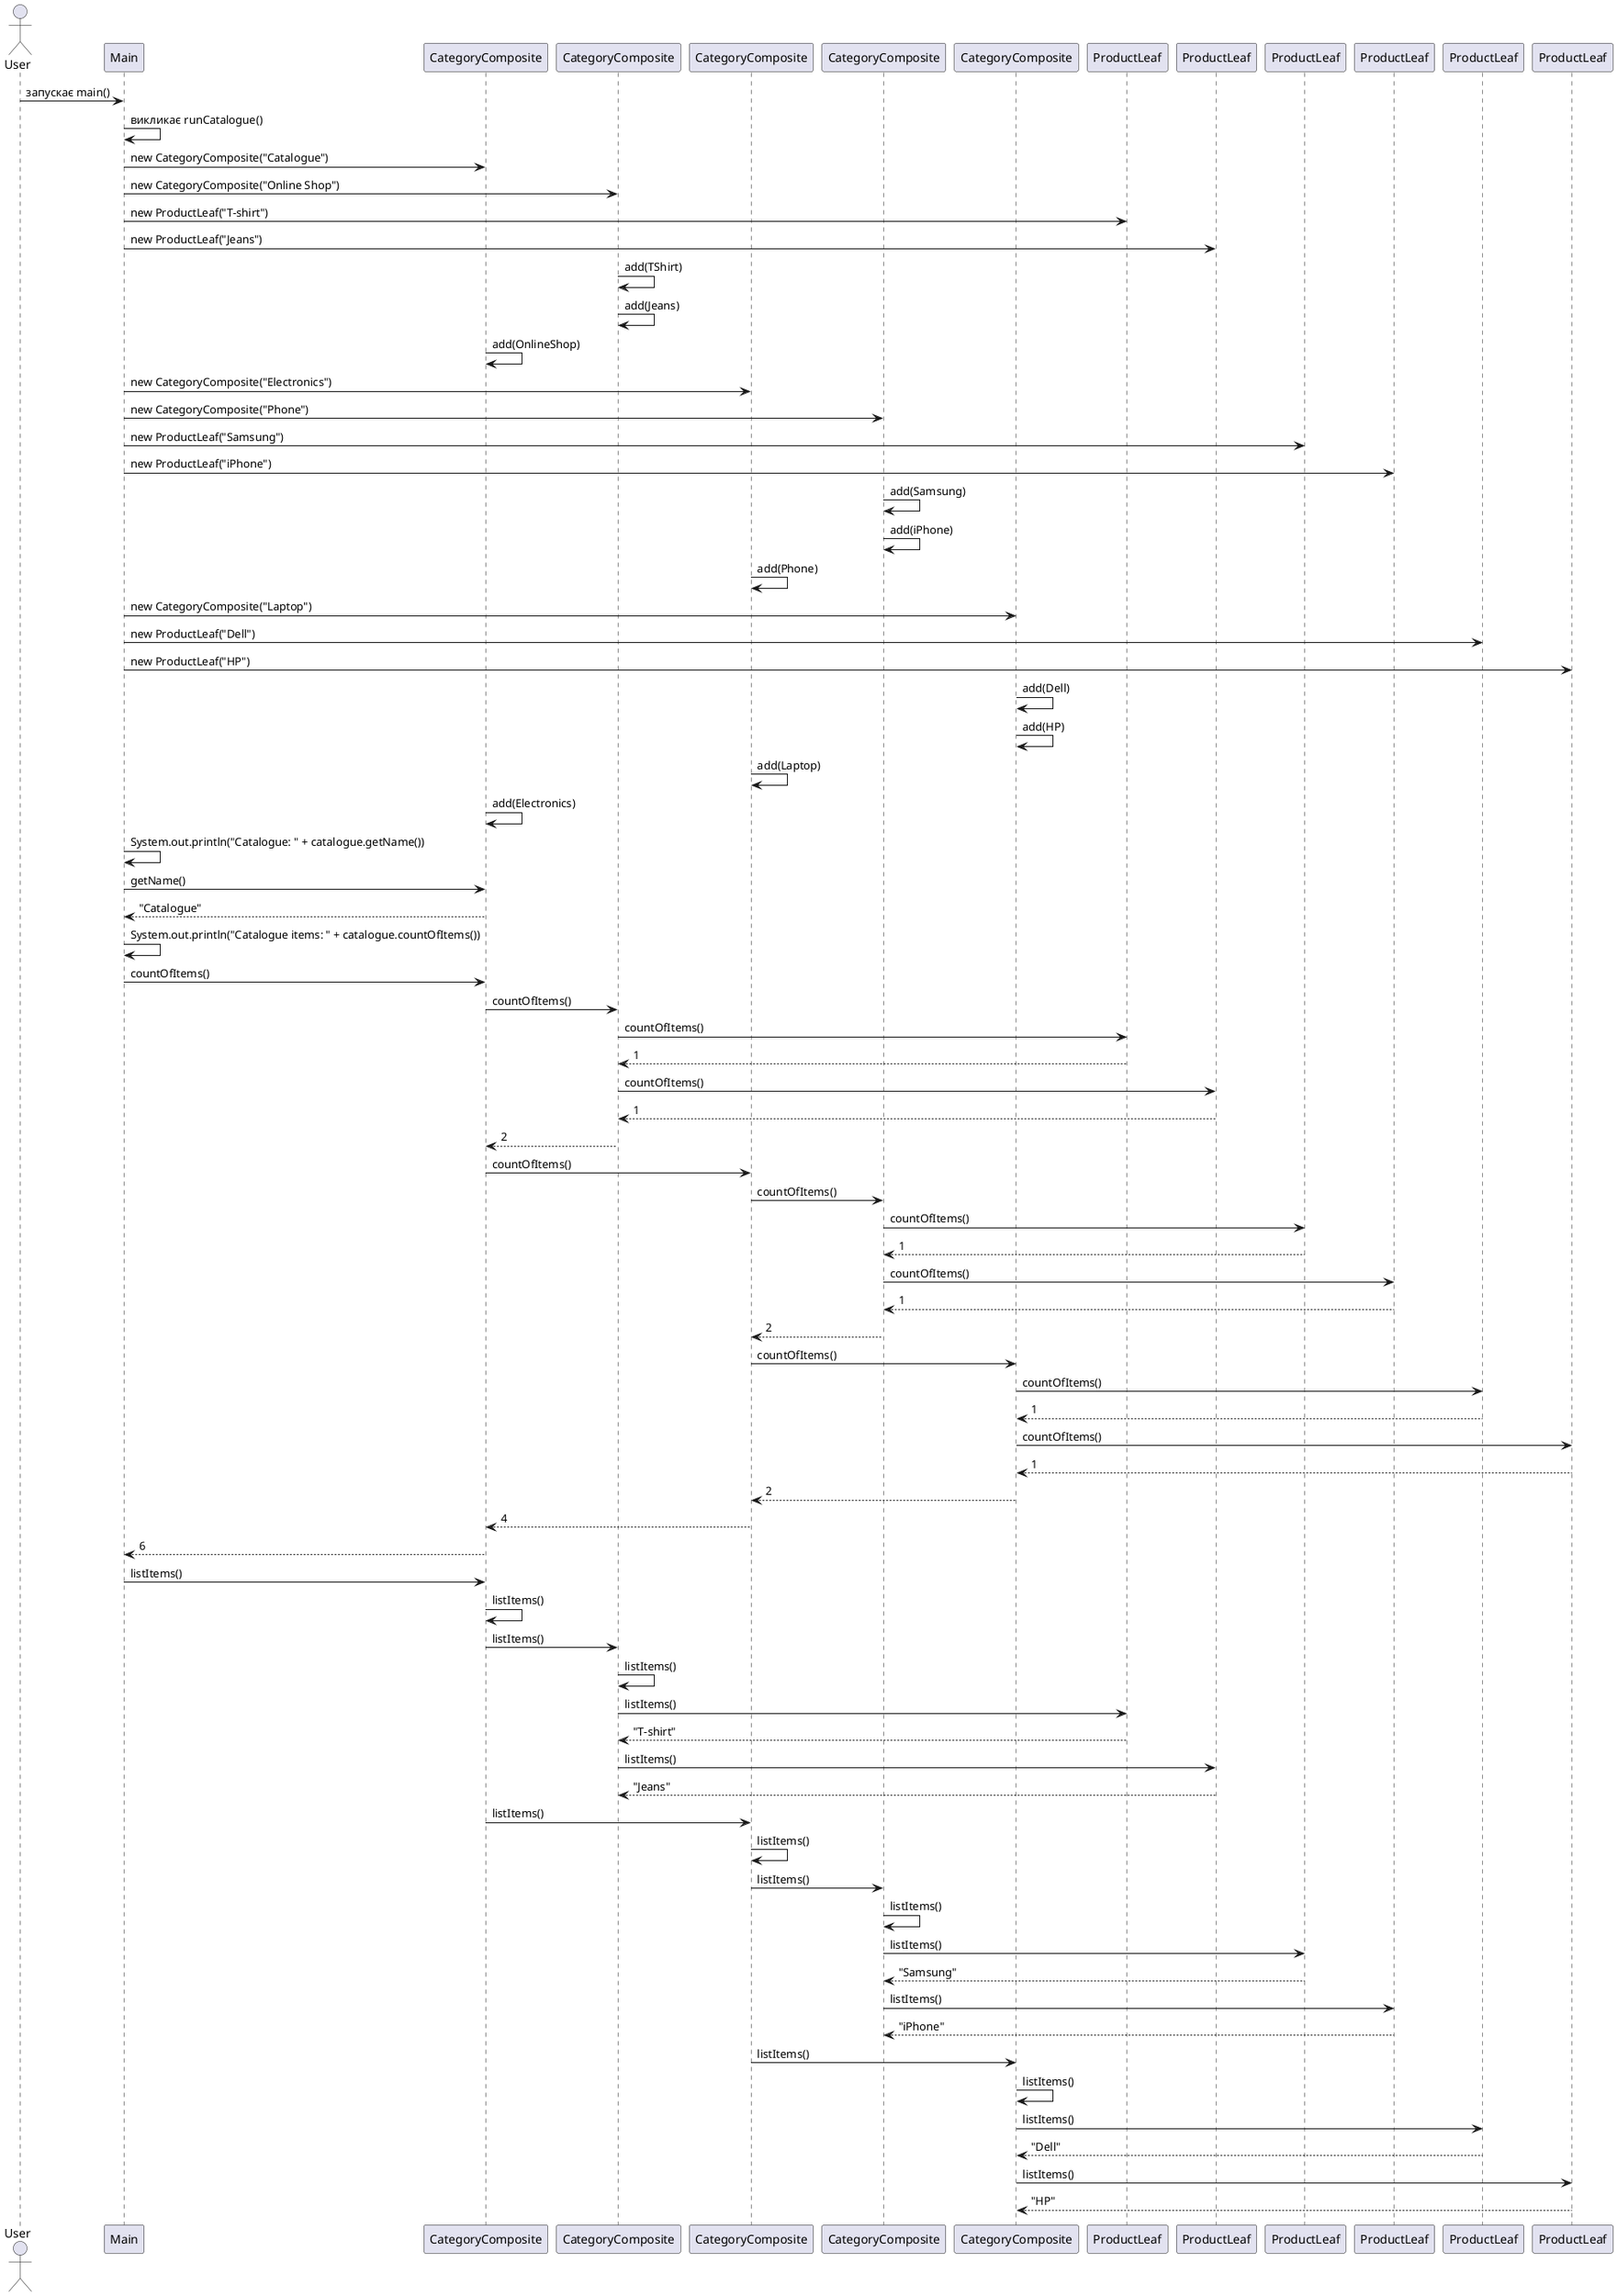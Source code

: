 @startuml
actor User
participant Main
participant CategoryComposite as Catalogue
participant CategoryComposite as OnlineShop
participant CategoryComposite as Electronics
participant CategoryComposite as Phone
participant CategoryComposite as Laptop
participant ProductLeaf as TShirt
participant ProductLeaf as Jeans
participant ProductLeaf as Samsung
participant ProductLeaf as iPhone
participant ProductLeaf as Dell
participant ProductLeaf as HP

User -> Main: запускає main()
Main -> Main: викликає runCatalogue()
Main -> Catalogue: new CategoryComposite("Catalogue")
Main -> OnlineShop: new CategoryComposite("Online Shop")
Main -> TShirt: new ProductLeaf("T-shirt")
Main -> Jeans: new ProductLeaf("Jeans")
OnlineShop -> OnlineShop: add(TShirt)
OnlineShop -> OnlineShop: add(Jeans)
Catalogue -> Catalogue: add(OnlineShop)
Main -> Electronics: new CategoryComposite("Electronics")
Main -> Phone: new CategoryComposite("Phone")
Main -> Samsung: new ProductLeaf("Samsung")
Main -> iPhone: new ProductLeaf("iPhone")
Phone -> Phone: add(Samsung)
Phone -> Phone: add(iPhone)
Electronics -> Electronics: add(Phone)
Main -> Laptop: new CategoryComposite("Laptop")
Main -> Dell: new ProductLeaf("Dell")
Main -> HP: new ProductLeaf("HP")
Laptop -> Laptop: add(Dell)
Laptop -> Laptop: add(HP)
Electronics -> Electronics: add(Laptop)
Catalogue -> Catalogue: add(Electronics)
Main -> Main: System.out.println("Catalogue: " + catalogue.getName())
Main -> Catalogue: getName()
Catalogue --> Main: "Catalogue"
Main -> Main: System.out.println("Catalogue items: " + catalogue.countOfItems())
Main -> Catalogue: countOfItems()
Catalogue -> OnlineShop: countOfItems()
OnlineShop -> TShirt: countOfItems()
TShirt --> OnlineShop: 1
OnlineShop -> Jeans: countOfItems()
Jeans --> OnlineShop: 1
OnlineShop --> Catalogue: 2
Catalogue -> Electronics: countOfItems()
Electronics -> Phone: countOfItems()
Phone -> Samsung: countOfItems()
Samsung --> Phone: 1
Phone -> iPhone: countOfItems()
iPhone --> Phone: 1
Phone --> Electronics: 2
Electronics -> Laptop: countOfItems()
Laptop -> Dell: countOfItems()
Dell --> Laptop: 1
Laptop -> HP: countOfItems()
HP --> Laptop: 1
Laptop --> Electronics: 2
Electronics --> Catalogue: 4
Catalogue --> Main: 6
Main -> Catalogue: listItems()
Catalogue -> Catalogue: listItems()
Catalogue -> OnlineShop: listItems()
OnlineShop -> OnlineShop: listItems()
OnlineShop -> TShirt: listItems()
TShirt --> OnlineShop: "T-shirt"
OnlineShop -> Jeans: listItems()
Jeans --> OnlineShop: "Jeans"
Catalogue -> Electronics: listItems()
Electronics -> Electronics: listItems()
Electronics -> Phone: listItems()
Phone -> Phone: listItems()
Phone -> Samsung: listItems()
Samsung --> Phone: "Samsung"
Phone -> iPhone: listItems()
iPhone --> Phone: "iPhone"
Electronics -> Laptop: listItems()
Laptop -> Laptop: listItems()
Laptop -> Dell: listItems()
Dell --> Laptop: "Dell"
Laptop -> HP: listItems()
HP --> Laptop: "HP"
@enduml
